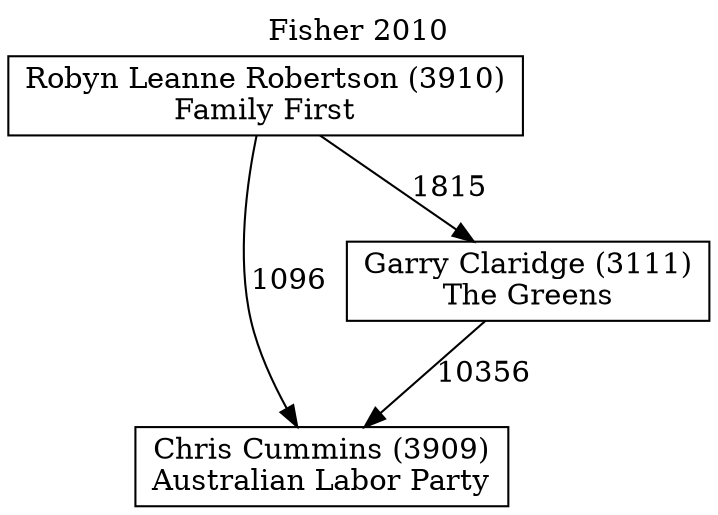 // House preference flow
digraph "Chris Cummins (3909)_Fisher_2010" {
	graph [label="Fisher 2010" labelloc=t mclimit=10]
	node [shape=box]
	"Chris Cummins (3909)" [label="Chris Cummins (3909)
Australian Labor Party"]
	"Garry Claridge (3111)" [label="Garry Claridge (3111)
The Greens"]
	"Robyn Leanne Robertson (3910)" [label="Robyn Leanne Robertson (3910)
Family First"]
	"Garry Claridge (3111)" -> "Chris Cummins (3909)" [label=10356]
	"Robyn Leanne Robertson (3910)" -> "Garry Claridge (3111)" [label=1815]
	"Robyn Leanne Robertson (3910)" -> "Chris Cummins (3909)" [label=1096]
}
